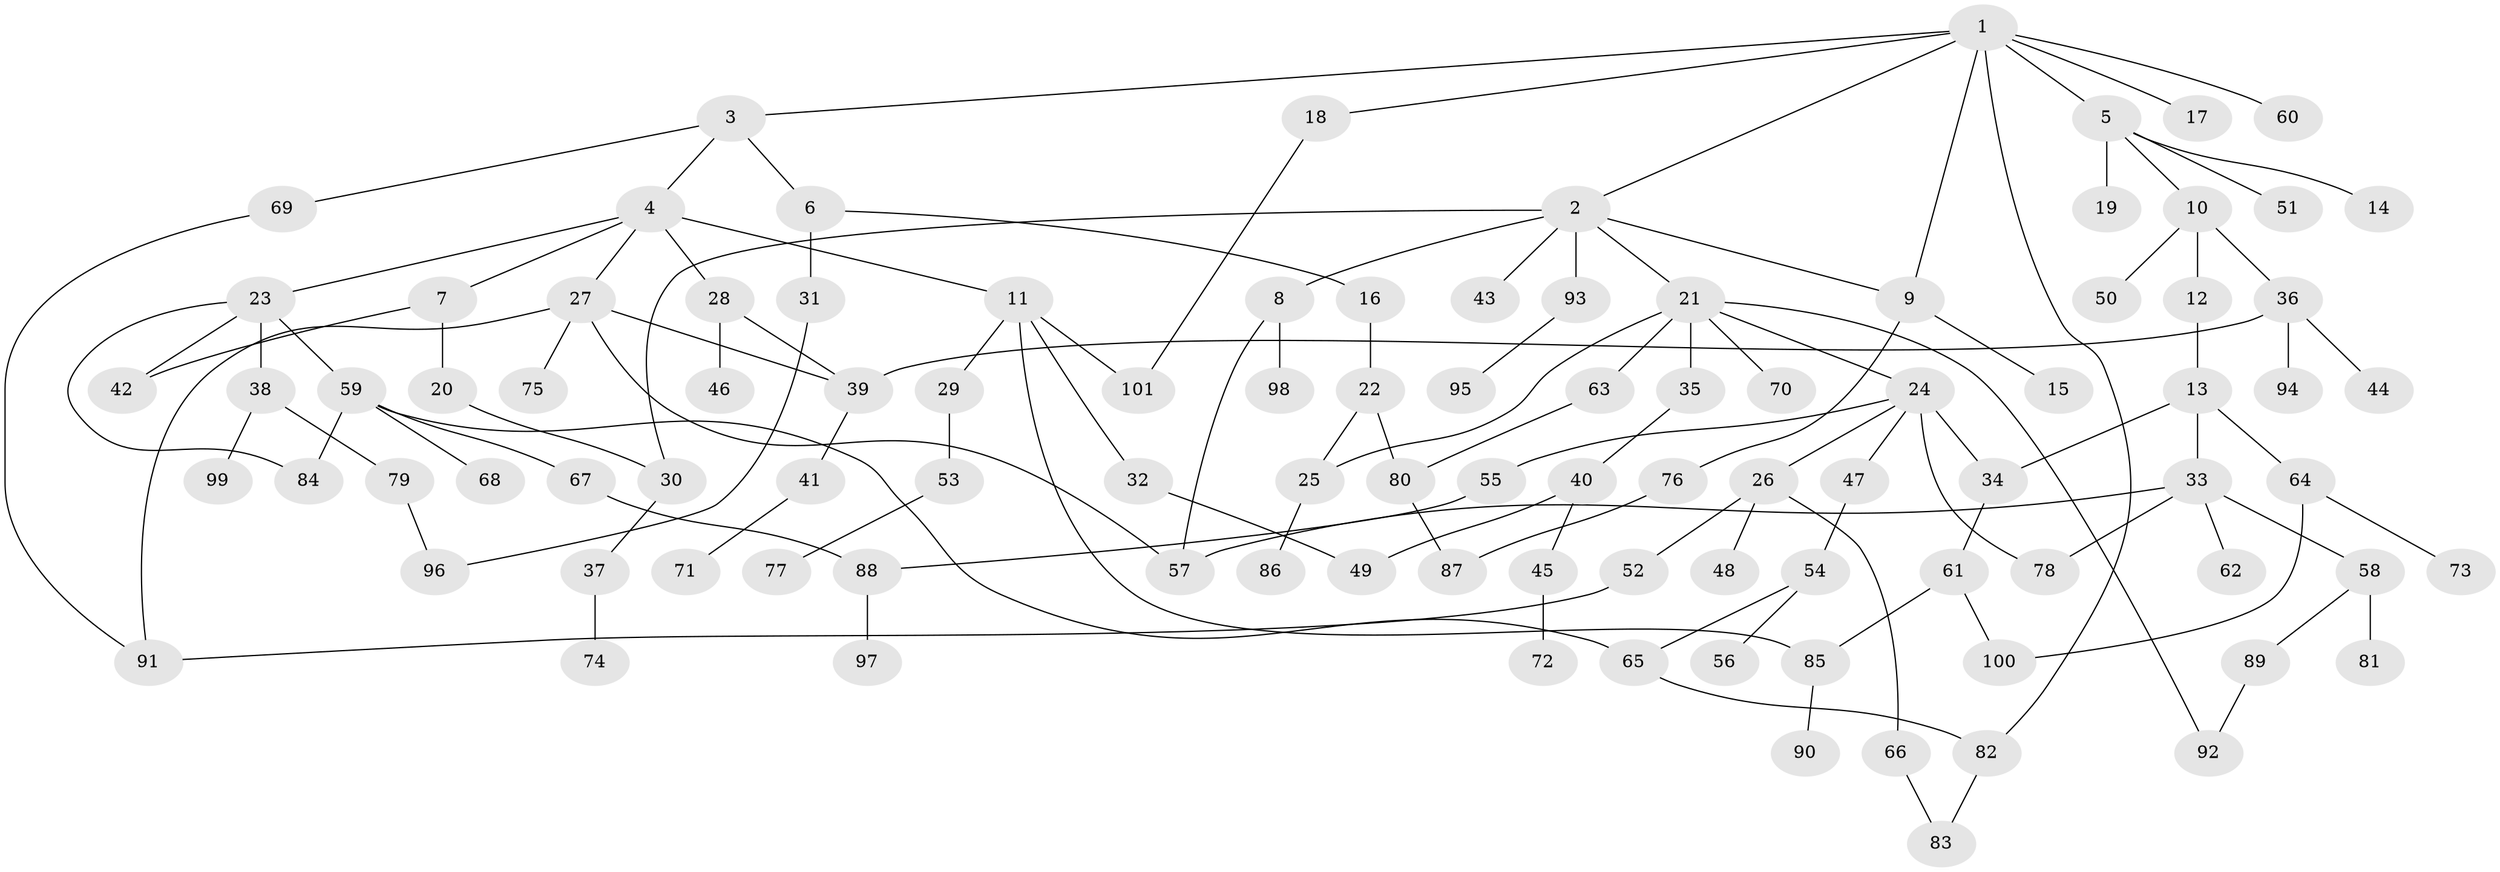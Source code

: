 // Generated by graph-tools (version 1.1) at 2025/13/03/09/25 04:13:38]
// undirected, 101 vertices, 125 edges
graph export_dot {
graph [start="1"]
  node [color=gray90,style=filled];
  1;
  2;
  3;
  4;
  5;
  6;
  7;
  8;
  9;
  10;
  11;
  12;
  13;
  14;
  15;
  16;
  17;
  18;
  19;
  20;
  21;
  22;
  23;
  24;
  25;
  26;
  27;
  28;
  29;
  30;
  31;
  32;
  33;
  34;
  35;
  36;
  37;
  38;
  39;
  40;
  41;
  42;
  43;
  44;
  45;
  46;
  47;
  48;
  49;
  50;
  51;
  52;
  53;
  54;
  55;
  56;
  57;
  58;
  59;
  60;
  61;
  62;
  63;
  64;
  65;
  66;
  67;
  68;
  69;
  70;
  71;
  72;
  73;
  74;
  75;
  76;
  77;
  78;
  79;
  80;
  81;
  82;
  83;
  84;
  85;
  86;
  87;
  88;
  89;
  90;
  91;
  92;
  93;
  94;
  95;
  96;
  97;
  98;
  99;
  100;
  101;
  1 -- 2;
  1 -- 3;
  1 -- 5;
  1 -- 9;
  1 -- 17;
  1 -- 18;
  1 -- 60;
  1 -- 82;
  2 -- 8;
  2 -- 21;
  2 -- 30;
  2 -- 43;
  2 -- 93;
  2 -- 9;
  3 -- 4;
  3 -- 6;
  3 -- 69;
  4 -- 7;
  4 -- 11;
  4 -- 23;
  4 -- 27;
  4 -- 28;
  5 -- 10;
  5 -- 14;
  5 -- 19;
  5 -- 51;
  6 -- 16;
  6 -- 31;
  7 -- 20;
  7 -- 42;
  8 -- 98;
  8 -- 57;
  9 -- 15;
  9 -- 76;
  10 -- 12;
  10 -- 36;
  10 -- 50;
  11 -- 29;
  11 -- 32;
  11 -- 85;
  11 -- 101;
  12 -- 13;
  13 -- 33;
  13 -- 64;
  13 -- 34;
  16 -- 22;
  18 -- 101;
  20 -- 30;
  21 -- 24;
  21 -- 35;
  21 -- 63;
  21 -- 70;
  21 -- 92;
  21 -- 25;
  22 -- 25;
  22 -- 80;
  23 -- 38;
  23 -- 42;
  23 -- 59;
  23 -- 84;
  24 -- 26;
  24 -- 34;
  24 -- 47;
  24 -- 55;
  24 -- 78;
  25 -- 86;
  26 -- 48;
  26 -- 52;
  26 -- 66;
  27 -- 39;
  27 -- 57;
  27 -- 75;
  27 -- 91;
  28 -- 46;
  28 -- 39;
  29 -- 53;
  30 -- 37;
  31 -- 96;
  32 -- 49;
  33 -- 58;
  33 -- 62;
  33 -- 78;
  33 -- 57;
  34 -- 61;
  35 -- 40;
  36 -- 44;
  36 -- 94;
  36 -- 39;
  37 -- 74;
  38 -- 79;
  38 -- 99;
  39 -- 41;
  40 -- 45;
  40 -- 49;
  41 -- 71;
  45 -- 72;
  47 -- 54;
  52 -- 91;
  53 -- 77;
  54 -- 56;
  54 -- 65;
  55 -- 88;
  58 -- 81;
  58 -- 89;
  59 -- 65;
  59 -- 67;
  59 -- 68;
  59 -- 84;
  61 -- 85;
  61 -- 100;
  63 -- 80;
  64 -- 73;
  64 -- 100;
  65 -- 82;
  66 -- 83;
  67 -- 88;
  69 -- 91;
  76 -- 87;
  79 -- 96;
  80 -- 87;
  82 -- 83;
  85 -- 90;
  88 -- 97;
  89 -- 92;
  93 -- 95;
}
